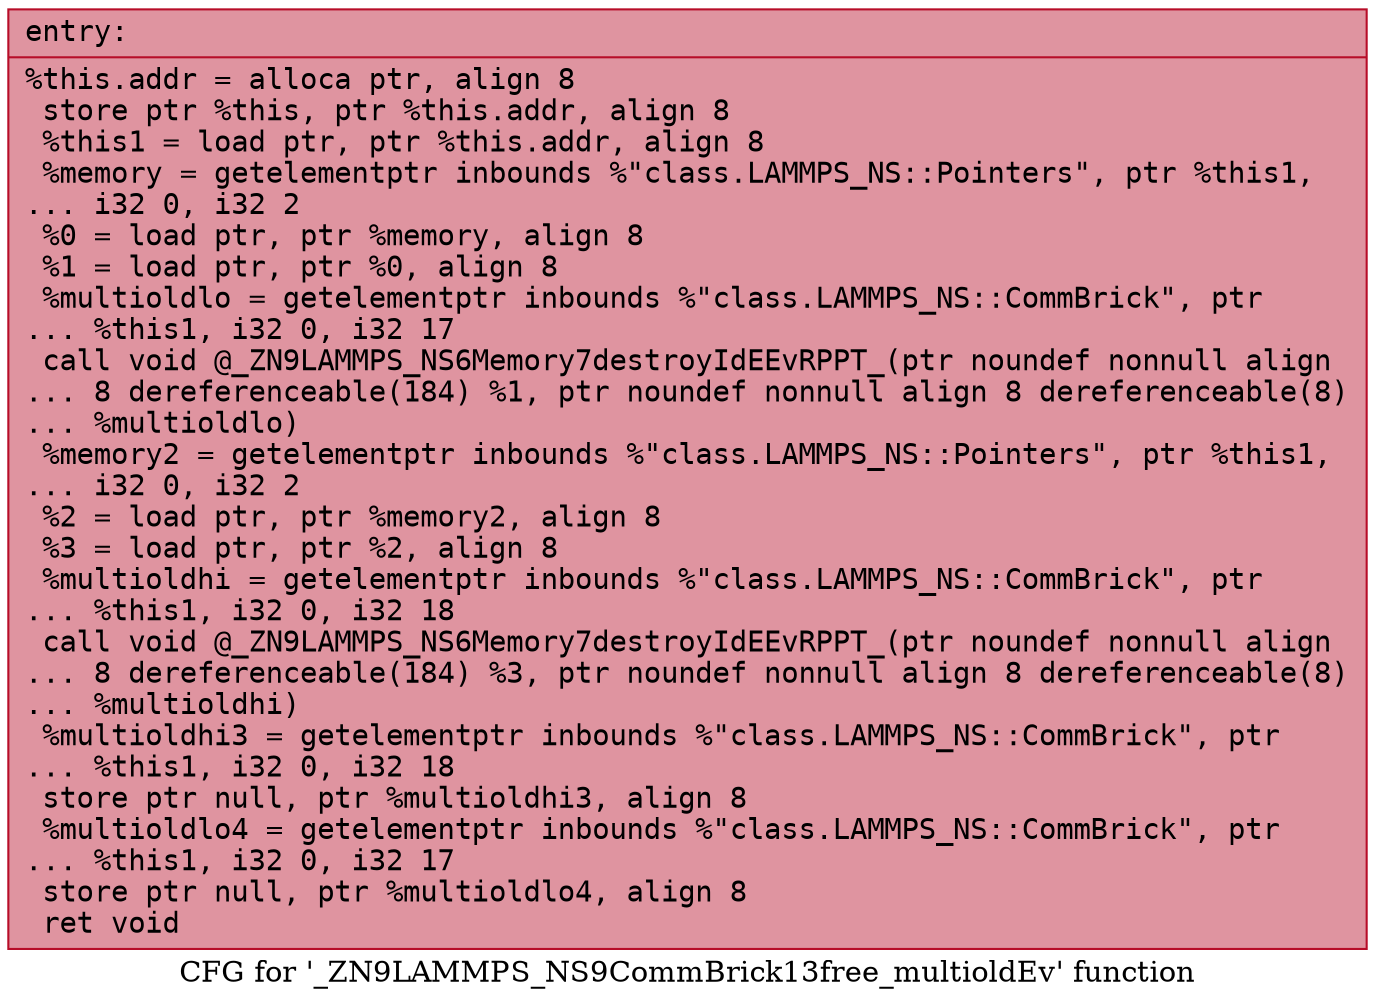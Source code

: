 digraph "CFG for '_ZN9LAMMPS_NS9CommBrick13free_multioldEv' function" {
	label="CFG for '_ZN9LAMMPS_NS9CommBrick13free_multioldEv' function";

	Node0x561fb2f379f0 [shape=record,color="#b70d28ff", style=filled, fillcolor="#b70d2870" fontname="Courier",label="{entry:\l|  %this.addr = alloca ptr, align 8\l  store ptr %this, ptr %this.addr, align 8\l  %this1 = load ptr, ptr %this.addr, align 8\l  %memory = getelementptr inbounds %\"class.LAMMPS_NS::Pointers\", ptr %this1,\l... i32 0, i32 2\l  %0 = load ptr, ptr %memory, align 8\l  %1 = load ptr, ptr %0, align 8\l  %multioldlo = getelementptr inbounds %\"class.LAMMPS_NS::CommBrick\", ptr\l... %this1, i32 0, i32 17\l  call void @_ZN9LAMMPS_NS6Memory7destroyIdEEvRPPT_(ptr noundef nonnull align\l... 8 dereferenceable(184) %1, ptr noundef nonnull align 8 dereferenceable(8)\l... %multioldlo)\l  %memory2 = getelementptr inbounds %\"class.LAMMPS_NS::Pointers\", ptr %this1,\l... i32 0, i32 2\l  %2 = load ptr, ptr %memory2, align 8\l  %3 = load ptr, ptr %2, align 8\l  %multioldhi = getelementptr inbounds %\"class.LAMMPS_NS::CommBrick\", ptr\l... %this1, i32 0, i32 18\l  call void @_ZN9LAMMPS_NS6Memory7destroyIdEEvRPPT_(ptr noundef nonnull align\l... 8 dereferenceable(184) %3, ptr noundef nonnull align 8 dereferenceable(8)\l... %multioldhi)\l  %multioldhi3 = getelementptr inbounds %\"class.LAMMPS_NS::CommBrick\", ptr\l... %this1, i32 0, i32 18\l  store ptr null, ptr %multioldhi3, align 8\l  %multioldlo4 = getelementptr inbounds %\"class.LAMMPS_NS::CommBrick\", ptr\l... %this1, i32 0, i32 17\l  store ptr null, ptr %multioldlo4, align 8\l  ret void\l}"];
}
